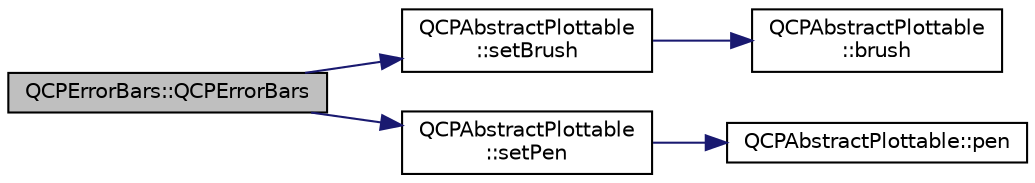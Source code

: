 digraph "QCPErrorBars::QCPErrorBars"
{
 // LATEX_PDF_SIZE
  edge [fontname="Helvetica",fontsize="10",labelfontname="Helvetica",labelfontsize="10"];
  node [fontname="Helvetica",fontsize="10",shape=record];
  rankdir="LR";
  Node1 [label="QCPErrorBars::QCPErrorBars",height=0.2,width=0.4,color="black", fillcolor="grey75", style="filled", fontcolor="black",tooltip=" "];
  Node1 -> Node2 [color="midnightblue",fontsize="10",style="solid",fontname="Helvetica"];
  Node2 [label="QCPAbstractPlottable\l::setBrush",height=0.2,width=0.4,color="black", fillcolor="white", style="filled",URL="$classQCPAbstractPlottable.html#a7a4b92144dca6453a1f0f210e27edc74",tooltip=" "];
  Node2 -> Node3 [color="midnightblue",fontsize="10",style="solid",fontname="Helvetica"];
  Node3 [label="QCPAbstractPlottable\l::brush",height=0.2,width=0.4,color="black", fillcolor="white", style="filled",URL="$classQCPAbstractPlottable.html#a893b4896dfd92b68b05b2600b80f5826",tooltip=" "];
  Node1 -> Node4 [color="midnightblue",fontsize="10",style="solid",fontname="Helvetica"];
  Node4 [label="QCPAbstractPlottable\l::setPen",height=0.2,width=0.4,color="black", fillcolor="white", style="filled",URL="$classQCPAbstractPlottable.html#ab74b09ae4c0e7e13142fe4b5bf46cac7",tooltip=" "];
  Node4 -> Node5 [color="midnightblue",fontsize="10",style="solid",fontname="Helvetica"];
  Node5 [label="QCPAbstractPlottable::pen",height=0.2,width=0.4,color="black", fillcolor="white", style="filled",URL="$classQCPAbstractPlottable.html#ad5972efc31344e5a7a78ab4f8864b2d3",tooltip=" "];
}
